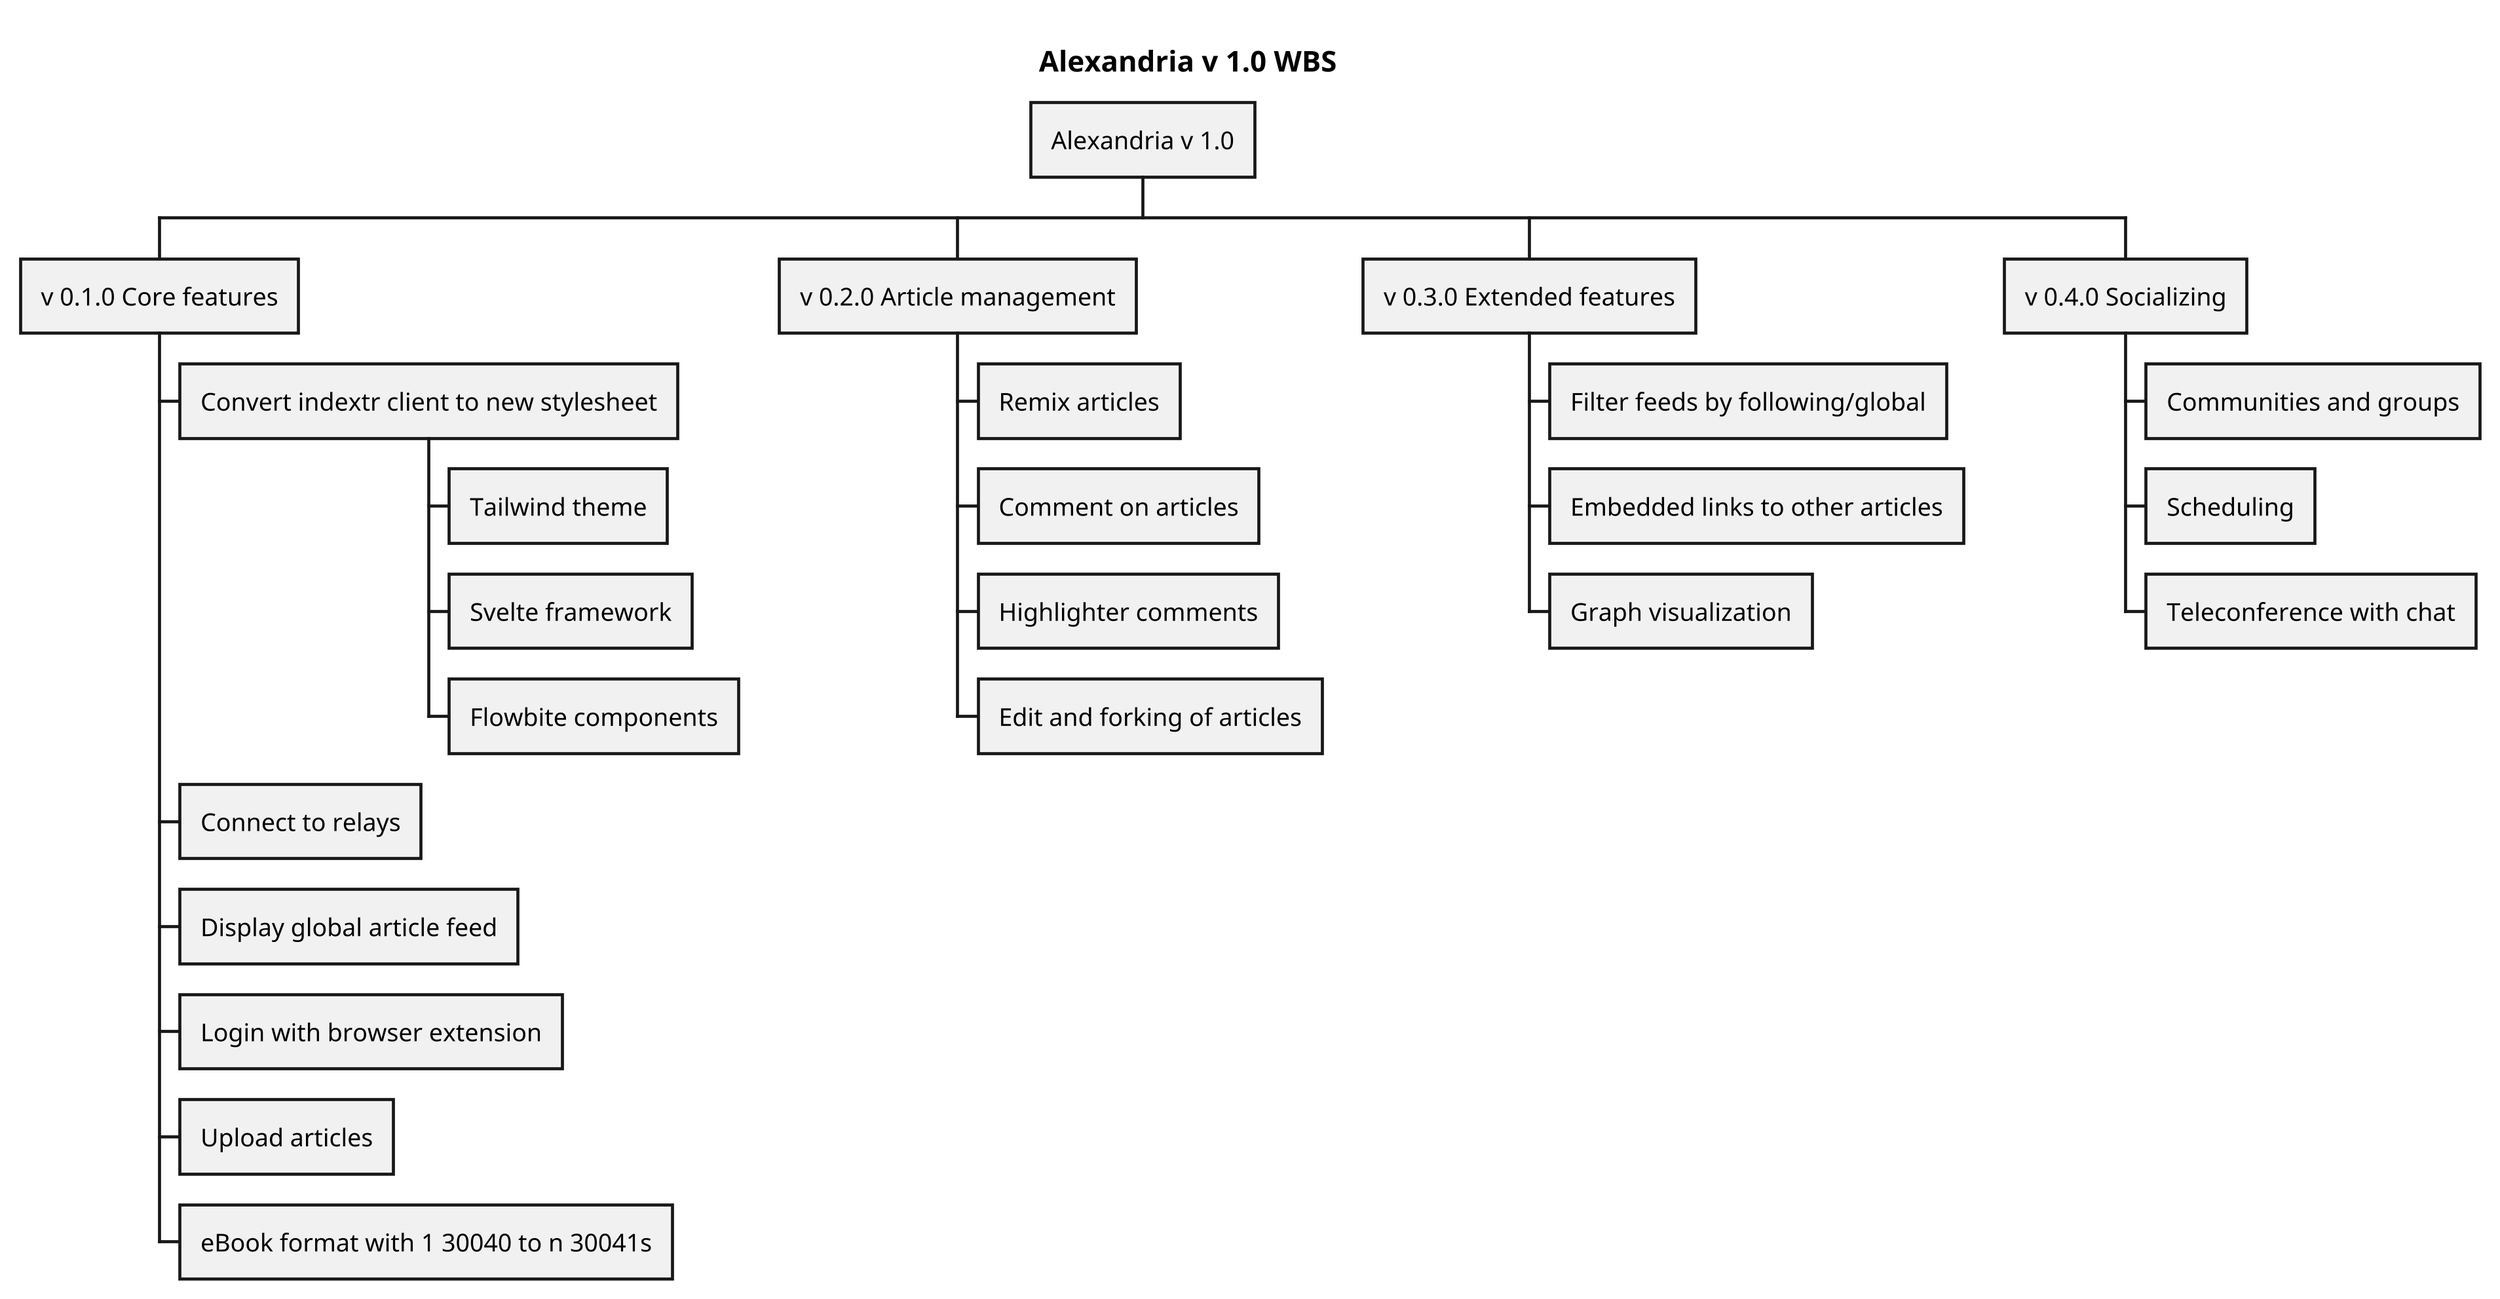 @startwbs Alexandria_v1.0_WBS

skinparam dpi 300
title Alexandria v 1.0 WBS

* Alexandria v 1.0
** v 0.1.0 Core features
*** Convert indextr client to new stylesheet
**** Tailwind theme
**** Svelte framework
**** Flowbite components
*** Connect to relays
*** Display global article feed
*** Login with browser extension
*** Upload articles
*** eBook format with 1 30040 to n 30041s
** v 0.2.0 Article management
*** Remix articles
*** Comment on articles
*** Highlighter comments
*** Edit and forking of articles
** v 0.3.0 Extended features
*** Filter feeds by following/global
*** Embedded links to other articles
*** Graph visualization
** v 0.4.0 Socializing
*** Communities and groups
*** Scheduling
*** Teleconference with chat

@endwbs
